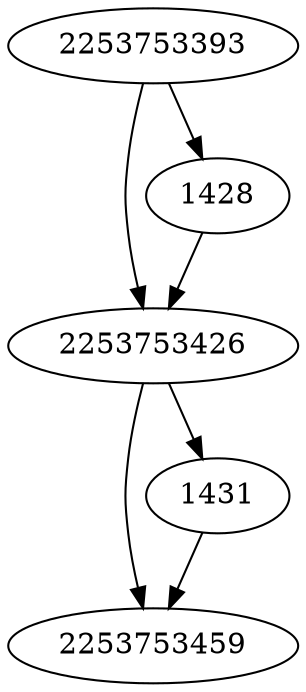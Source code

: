 strict digraph  {
2253753393;
2253753426;
2253753459;
1428;
1431;
2253753393 -> 1428;
2253753393 -> 2253753426;
2253753426 -> 2253753459;
2253753426 -> 1431;
1428 -> 2253753426;
1431 -> 2253753459;
}
